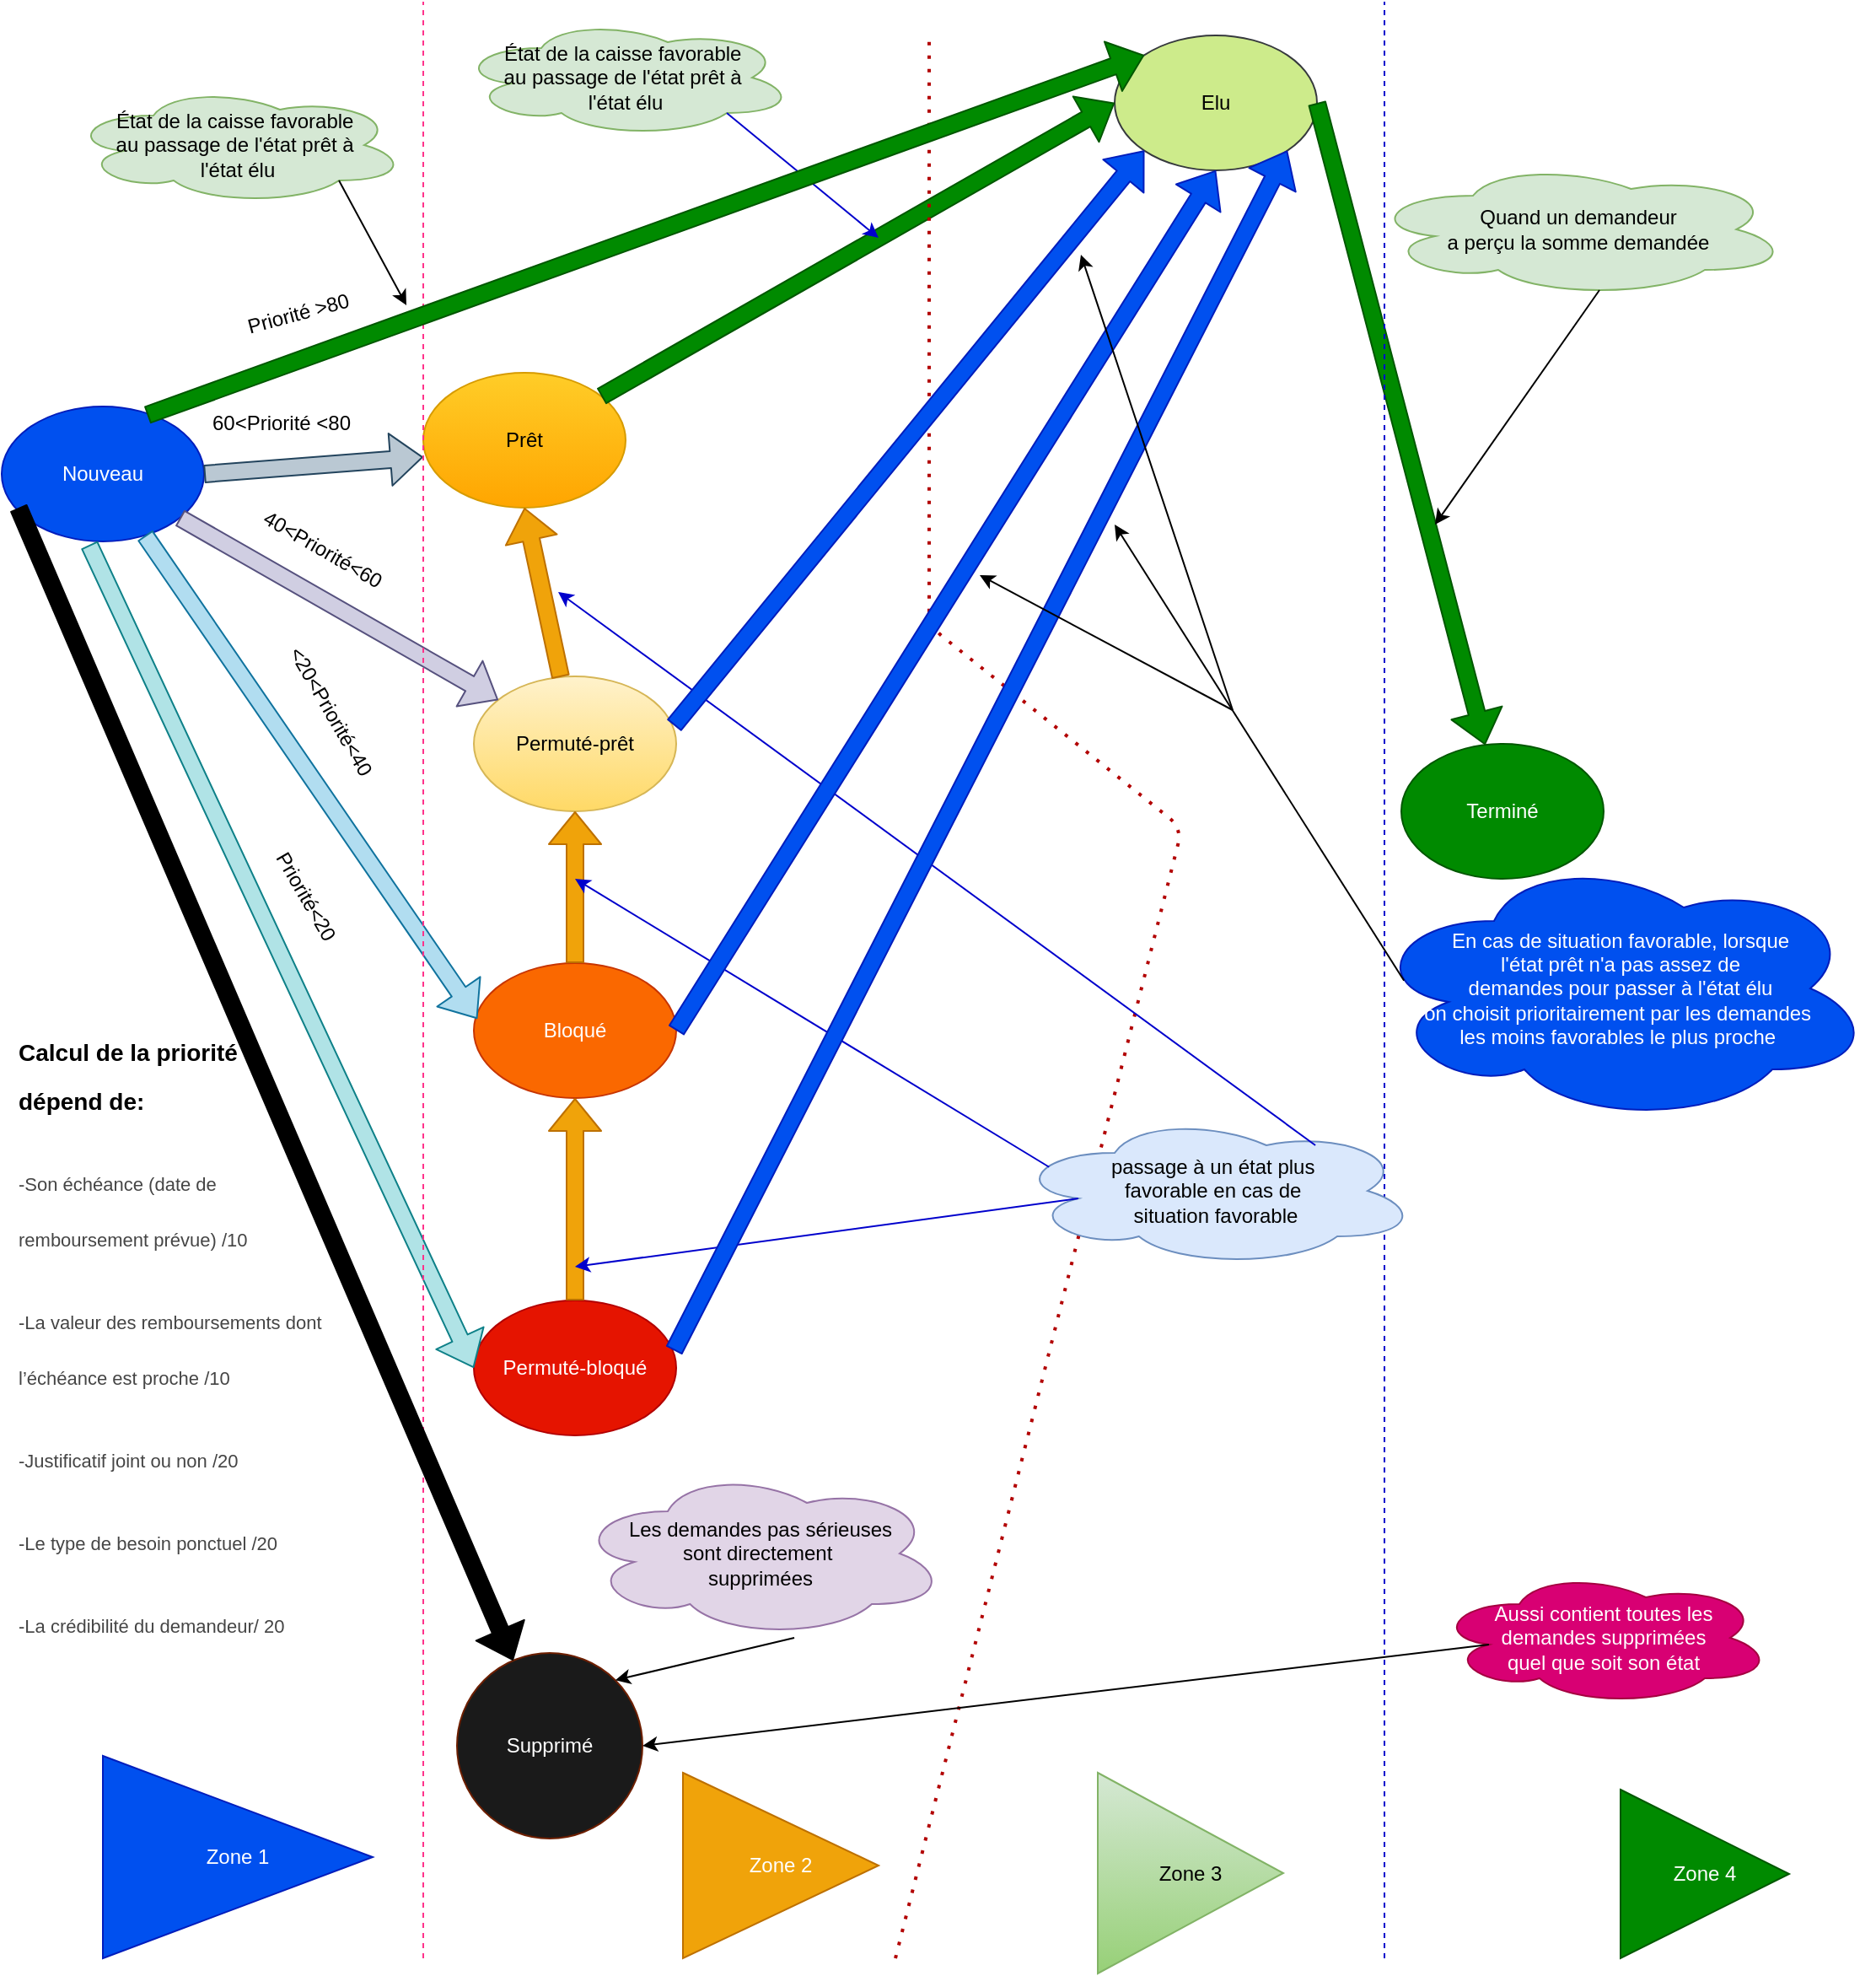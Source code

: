 <mxfile version="14.4.3" type="github">
  <diagram id="Dze1Ma6fVJCJLbmEjT1m" name="Page-1">
    <mxGraphModel dx="1574" dy="831" grid="1" gridSize="10" guides="1" tooltips="1" connect="1" arrows="1" fold="1" page="1" pageScale="1" pageWidth="827" pageHeight="1169" math="0" shadow="0">
      <root>
        <mxCell id="0" />
        <mxCell id="1" parent="0" />
        <mxCell id="zoM2ksk7p5f8HjakFHzy-1" value="Nouveau" style="ellipse;whiteSpace=wrap;html=1;fillColor=#0050ef;strokeColor=#001DBC;fontColor=#ffffff;" parent="1" vertex="1">
          <mxGeometry x="10" y="240" width="120" height="80" as="geometry" />
        </mxCell>
        <mxCell id="zoM2ksk7p5f8HjakFHzy-2" value="Prêt" style="ellipse;whiteSpace=wrap;html=1;gradientColor=#ffa500;fillColor=#ffcd28;strokeColor=#d79b00;" parent="1" vertex="1">
          <mxGeometry x="260" y="220" width="120" height="80" as="geometry" />
        </mxCell>
        <mxCell id="zoM2ksk7p5f8HjakFHzy-3" value="Bloqué" style="ellipse;whiteSpace=wrap;html=1;fillColor=#fa6800;strokeColor=#C73500;fontColor=#ffffff;" parent="1" vertex="1">
          <mxGeometry x="290" y="570" width="120" height="80" as="geometry" />
        </mxCell>
        <mxCell id="zoM2ksk7p5f8HjakFHzy-4" value="Permuté-bloqué" style="ellipse;whiteSpace=wrap;html=1;fillColor=#e51400;strokeColor=#B20000;fontColor=#ffffff;" parent="1" vertex="1">
          <mxGeometry x="290" y="770" width="120" height="80" as="geometry" />
        </mxCell>
        <mxCell id="zoM2ksk7p5f8HjakFHzy-5" value="Permuté-prêt" style="ellipse;whiteSpace=wrap;html=1;gradientColor=#ffd966;fillColor=#fff2cc;strokeColor=#d6b656;" parent="1" vertex="1">
          <mxGeometry x="290" y="400" width="120" height="80" as="geometry" />
        </mxCell>
        <mxCell id="zoM2ksk7p5f8HjakFHzy-6" value="Elu" style="ellipse;whiteSpace=wrap;html=1;fillColor=#cdeb8b;strokeColor=#36393d;" parent="1" vertex="1">
          <mxGeometry x="670" y="20" width="120" height="80" as="geometry" />
        </mxCell>
        <mxCell id="zoM2ksk7p5f8HjakFHzy-7" value="Terminé" style="ellipse;whiteSpace=wrap;html=1;fillColor=#008a00;strokeColor=#005700;fontColor=#ffffff;" parent="1" vertex="1">
          <mxGeometry x="840" y="440" width="120" height="80" as="geometry" />
        </mxCell>
        <mxCell id="zoM2ksk7p5f8HjakFHzy-8" value="" style="shape=flexArrow;endArrow=classic;html=1;entryX=0;entryY=0.625;entryDx=0;entryDy=0;entryPerimeter=0;exitX=1;exitY=0.5;exitDx=0;exitDy=0;fillColor=#bac8d3;strokeColor=#23445d;" parent="1" source="zoM2ksk7p5f8HjakFHzy-1" target="zoM2ksk7p5f8HjakFHzy-2" edge="1">
          <mxGeometry width="50" height="50" relative="1" as="geometry">
            <mxPoint x="50" y="230" as="sourcePoint" />
            <mxPoint x="100" y="180" as="targetPoint" />
          </mxGeometry>
        </mxCell>
        <mxCell id="zoM2ksk7p5f8HjakFHzy-9" value="" style="shape=flexArrow;endArrow=classic;html=1;fillColor=#d0cee2;strokeColor=#56517e;" parent="1" source="zoM2ksk7p5f8HjakFHzy-1" target="zoM2ksk7p5f8HjakFHzy-5" edge="1">
          <mxGeometry width="50" height="50" relative="1" as="geometry">
            <mxPoint x="130" y="260" as="sourcePoint" />
            <mxPoint x="180" y="210" as="targetPoint" />
          </mxGeometry>
        </mxCell>
        <mxCell id="zoM2ksk7p5f8HjakFHzy-10" value="" style="shape=flexArrow;endArrow=classic;html=1;entryX=0.017;entryY=0.413;entryDx=0;entryDy=0;entryPerimeter=0;fillColor=#b1ddf0;strokeColor=#10739e;" parent="1" source="zoM2ksk7p5f8HjakFHzy-1" target="zoM2ksk7p5f8HjakFHzy-3" edge="1">
          <mxGeometry width="50" height="50" relative="1" as="geometry">
            <mxPoint x="160" y="390" as="sourcePoint" />
            <mxPoint x="210" y="340" as="targetPoint" />
          </mxGeometry>
        </mxCell>
        <mxCell id="zoM2ksk7p5f8HjakFHzy-11" value="" style="shape=flexArrow;endArrow=classic;html=1;exitX=0.433;exitY=1.025;exitDx=0;exitDy=0;exitPerimeter=0;entryX=0;entryY=0.5;entryDx=0;entryDy=0;fillColor=#b0e3e6;strokeColor=#0e8088;" parent="1" source="zoM2ksk7p5f8HjakFHzy-1" target="zoM2ksk7p5f8HjakFHzy-4" edge="1">
          <mxGeometry width="50" height="50" relative="1" as="geometry">
            <mxPoint x="120" y="440" as="sourcePoint" />
            <mxPoint x="170" y="390" as="targetPoint" />
          </mxGeometry>
        </mxCell>
        <mxCell id="zoM2ksk7p5f8HjakFHzy-12" value="" style="shape=flexArrow;endArrow=classic;html=1;entryX=0.5;entryY=1;entryDx=0;entryDy=0;exitX=0.5;exitY=0;exitDx=0;exitDy=0;fillColor=#f0a30a;strokeColor=#BD7000;" parent="1" source="zoM2ksk7p5f8HjakFHzy-4" target="zoM2ksk7p5f8HjakFHzy-3" edge="1">
          <mxGeometry width="50" height="50" relative="1" as="geometry">
            <mxPoint x="325" y="460" as="sourcePoint" />
            <mxPoint x="375" y="410" as="targetPoint" />
          </mxGeometry>
        </mxCell>
        <mxCell id="zoM2ksk7p5f8HjakFHzy-13" value="" style="shape=flexArrow;endArrow=classic;html=1;exitX=0.5;exitY=0;exitDx=0;exitDy=0;fillColor=#f0a30a;strokeColor=#BD7000;" parent="1" source="zoM2ksk7p5f8HjakFHzy-3" target="zoM2ksk7p5f8HjakFHzy-5" edge="1">
          <mxGeometry width="50" height="50" relative="1" as="geometry">
            <mxPoint x="330" y="300" as="sourcePoint" />
            <mxPoint x="380" y="250" as="targetPoint" />
          </mxGeometry>
        </mxCell>
        <mxCell id="zoM2ksk7p5f8HjakFHzy-14" value="" style="shape=flexArrow;endArrow=classic;html=1;entryX=0.5;entryY=1;entryDx=0;entryDy=0;fillColor=#f0a30a;strokeColor=#BD7000;" parent="1" source="zoM2ksk7p5f8HjakFHzy-5" target="zoM2ksk7p5f8HjakFHzy-2" edge="1">
          <mxGeometry width="50" height="50" relative="1" as="geometry">
            <mxPoint x="320" y="150" as="sourcePoint" />
            <mxPoint x="370" y="100" as="targetPoint" />
          </mxGeometry>
        </mxCell>
        <mxCell id="zoM2ksk7p5f8HjakFHzy-16" value="" style="shape=flexArrow;endArrow=classic;html=1;entryX=0;entryY=0.5;entryDx=0;entryDy=0;fillColor=#008a00;strokeColor=#005700;" parent="1" source="zoM2ksk7p5f8HjakFHzy-2" target="zoM2ksk7p5f8HjakFHzy-6" edge="1">
          <mxGeometry width="50" height="50" relative="1" as="geometry">
            <mxPoint x="580" y="150" as="sourcePoint" />
            <mxPoint x="860" y="260" as="targetPoint" />
          </mxGeometry>
        </mxCell>
        <mxCell id="zoM2ksk7p5f8HjakFHzy-18" value="" style="shape=flexArrow;endArrow=classic;html=1;exitX=1;exitY=0.5;exitDx=0;exitDy=0;fillColor=#008a00;strokeColor=#005700;" parent="1" source="zoM2ksk7p5f8HjakFHzy-6" target="zoM2ksk7p5f8HjakFHzy-7" edge="1">
          <mxGeometry width="50" height="50" relative="1" as="geometry">
            <mxPoint x="1030" y="310" as="sourcePoint" />
            <mxPoint x="1080" y="260" as="targetPoint" />
          </mxGeometry>
        </mxCell>
        <mxCell id="zoM2ksk7p5f8HjakFHzy-22" value="Priorité &amp;gt;80" style="text;html=1;strokeColor=none;fillColor=none;align=center;verticalAlign=middle;whiteSpace=wrap;rounded=0;rotation=-15;" parent="1" vertex="1">
          <mxGeometry x="136" y="175" width="100" height="20" as="geometry" />
        </mxCell>
        <mxCell id="zoM2ksk7p5f8HjakFHzy-23" value="60&amp;lt;Priorité &amp;lt;80" style="text;html=1;strokeColor=none;fillColor=none;align=center;verticalAlign=middle;whiteSpace=wrap;rounded=0;rotation=0;" parent="1" vertex="1">
          <mxGeometry x="115.71" y="240" width="120.29" height="20" as="geometry" />
        </mxCell>
        <mxCell id="zoM2ksk7p5f8HjakFHzy-24" value="40&amp;lt;Priorité&amp;lt;60" style="text;html=1;strokeColor=none;fillColor=none;align=center;verticalAlign=middle;whiteSpace=wrap;rounded=0;rotation=30;" parent="1" vertex="1">
          <mxGeometry x="160" y="310" width="81" height="30" as="geometry" />
        </mxCell>
        <mxCell id="zoM2ksk7p5f8HjakFHzy-25" value="&amp;lt;20&amp;lt;Priorité&amp;lt;40" style="text;html=1;strokeColor=none;fillColor=none;align=center;verticalAlign=middle;whiteSpace=wrap;rounded=0;rotation=60;" parent="1" vertex="1">
          <mxGeometry x="150.56" y="400" width="109.44" height="41.47" as="geometry" />
        </mxCell>
        <mxCell id="zoM2ksk7p5f8HjakFHzy-26" value="&lt;h1&gt;&lt;span&gt;&lt;font style=&quot;font-size: 14px&quot;&gt;Calcul de la priorité dépend de:&lt;/font&gt;&lt;/span&gt;&lt;/h1&gt;&lt;h1&gt;&lt;span style=&quot;font-weight: normal&quot; id=&quot;docs-internal-guid-5ad885e3-7fff-9ee6-34b0-edc623828f37&quot;&gt;&lt;p dir=&quot;ltr&quot; style=&quot;line-height: 1.38 ; background-color: #ffffff ; margin-top: 6pt ; margin-bottom: 0pt ; padding: 0pt 0pt 12pt 0pt&quot;&gt;&lt;span style=&quot;font-size: 11px ; background-color: transparent ; color: rgb(69 , 69 , 69) ; font-family: &amp;#34;arial&amp;#34;&quot;&gt;-Son échéance (date de remboursement prévue) /10&lt;/span&gt;&lt;/p&gt;&lt;p dir=&quot;ltr&quot; style=&quot;line-height: 1.38 ; background-color: #ffffff ; margin-top: 0pt ; margin-bottom: 0pt ; padding: 0 0pt 12pt 0pt&quot;&gt;&lt;span style=&quot;font-size: 11px ; background-color: transparent ; color: rgb(69 , 69 , 69) ; font-family: &amp;#34;arial&amp;#34;&quot;&gt;-La valeur des remboursements dont l’échéance est proche /10&lt;/span&gt;&lt;/p&gt;&lt;p dir=&quot;ltr&quot; style=&quot;line-height: 1.38 ; background-color: #ffffff ; margin-top: 0pt ; margin-bottom: 0pt ; padding: 0 0pt 12pt 0pt&quot;&gt;&lt;span style=&quot;font-family: &amp;#34;arial&amp;#34; ; color: rgb(69 , 69 , 69) ; background-color: transparent ; vertical-align: baseline&quot;&gt;&lt;font style=&quot;font-size: 11px&quot;&gt;-Justificatif joint ou non /20&lt;/font&gt;&lt;/span&gt;&lt;/p&gt;&lt;p dir=&quot;ltr&quot; style=&quot;line-height: 1.38 ; background-color: #ffffff ; margin-top: 0pt ; margin-bottom: 0pt ; padding: 0 0pt 12pt 0pt&quot;&gt;&lt;span style=&quot;font-family: &amp;#34;arial&amp;#34; ; color: rgb(69 , 69 , 69) ; background-color: transparent ; vertical-align: baseline&quot;&gt;&lt;font style=&quot;font-size: 11px&quot;&gt;-Le type de besoin ponctuel /20&lt;/font&gt;&lt;/span&gt;&lt;/p&gt;&lt;p dir=&quot;ltr&quot; style=&quot;line-height: 1.38 ; background-color: #ffffff ; margin-top: 0pt ; margin-bottom: 0pt ; padding: 0 0pt 12pt 0pt&quot;&gt;&lt;font color=&quot;#454545&quot; face=&quot;arial&quot;&gt;&lt;span style=&quot;font-size: 11px&quot;&gt;-La crédibilité du demandeur/ 20&lt;/span&gt;&lt;/font&gt;&lt;/p&gt;&lt;p dir=&quot;ltr&quot; style=&quot;line-height: 1.38 ; background-color: #ffffff ; margin-top: 0pt ; margin-bottom: 12pt ; padding: 0 0pt 0pt 0pt&quot;&gt;&lt;span style=&quot;font-family: &amp;#34;arial&amp;#34; ; color: rgb(69 , 69 , 69) ; background-color: transparent ; vertical-align: baseline&quot;&gt;&lt;font style=&quot;font-size: 11px&quot;&gt;-L’urgence du besoin /30&lt;/font&gt;&lt;/span&gt;&lt;/p&gt;&lt;div&gt;&lt;span style=&quot;font-size: 17pt ; font-family: &amp;#34;arial&amp;#34; ; color: rgb(69 , 69 , 69) ; background-color: transparent ; vertical-align: baseline&quot;&gt;&lt;br&gt;&lt;/span&gt;&lt;/div&gt;&lt;/span&gt;&lt;/h1&gt;" style="text;html=1;strokeColor=none;fillColor=none;spacing=5;spacingTop=-20;whiteSpace=wrap;overflow=hidden;rounded=0;" parent="1" vertex="1">
          <mxGeometry x="15.32" y="600" width="190" height="400" as="geometry" />
        </mxCell>
        <mxCell id="zoM2ksk7p5f8HjakFHzy-27" value="" style="endArrow=none;dashed=1;html=1;fillColor=#FF2146;strokeColor=#FF338B;" parent="1" edge="1">
          <mxGeometry width="50" height="50" relative="1" as="geometry">
            <mxPoint x="260" y="1160" as="sourcePoint" />
            <mxPoint x="260" as="targetPoint" />
          </mxGeometry>
        </mxCell>
        <mxCell id="zoM2ksk7p5f8HjakFHzy-29" value="" style="endArrow=none;dashed=1;html=1;dashPattern=1 3;strokeWidth=2;fillColor=#e51400;strokeColor=#B20000;" parent="1" edge="1">
          <mxGeometry width="50" height="50" relative="1" as="geometry">
            <mxPoint x="540" y="1160" as="sourcePoint" />
            <mxPoint x="560" y="20" as="targetPoint" />
            <Array as="points">
              <mxPoint x="710" y="490" />
              <mxPoint x="560" y="370" />
            </Array>
          </mxGeometry>
        </mxCell>
        <mxCell id="zoM2ksk7p5f8HjakFHzy-30" value="" style="endArrow=none;dashed=1;html=1;strokeColor=#0000CC;fillColor=#FF2146;" parent="1" edge="1">
          <mxGeometry width="50" height="50" relative="1" as="geometry">
            <mxPoint x="830" y="1160" as="sourcePoint" />
            <mxPoint x="830" as="targetPoint" />
          </mxGeometry>
        </mxCell>
        <mxCell id="zoM2ksk7p5f8HjakFHzy-33" value="Quand un demandeur&lt;br&gt;a perçu la somme demandée" style="ellipse;shape=cloud;whiteSpace=wrap;html=1;fillColor=#d5e8d4;strokeColor=#82b366;" parent="1" vertex="1">
          <mxGeometry x="820" y="95" width="250" height="80" as="geometry" />
        </mxCell>
        <mxCell id="zoM2ksk7p5f8HjakFHzy-35" value="État de la caisse favorable&amp;nbsp;&lt;br&gt;au passage de l&#39;état prêt à&amp;nbsp;&lt;br&gt;l&#39;état élu" style="ellipse;shape=cloud;whiteSpace=wrap;html=1;fillColor=#d5e8d4;strokeColor=#82b366;" parent="1" vertex="1">
          <mxGeometry x="280" y="10" width="200" height="70" as="geometry" />
        </mxCell>
        <mxCell id="zoM2ksk7p5f8HjakFHzy-36" value="" style="endArrow=classic;html=1;strokeColor=#0000CC;fillColor=#FF2146;exitX=0.8;exitY=0.8;exitDx=0;exitDy=0;exitPerimeter=0;" parent="1" source="zoM2ksk7p5f8HjakFHzy-35" edge="1">
          <mxGeometry width="50" height="50" relative="1" as="geometry">
            <mxPoint x="440" y="80" as="sourcePoint" />
            <mxPoint x="530" y="140" as="targetPoint" />
          </mxGeometry>
        </mxCell>
        <mxCell id="zoM2ksk7p5f8HjakFHzy-37" value="passage à un état plus&amp;nbsp;&lt;br&gt;favorable en cas de&amp;nbsp;&lt;br&gt;situation favorable" style="ellipse;shape=cloud;whiteSpace=wrap;html=1;fillColor=#dae8fc;strokeColor=#6c8ebf;" parent="1" vertex="1">
          <mxGeometry x="610" y="660" width="240" height="90" as="geometry" />
        </mxCell>
        <mxCell id="zoM2ksk7p5f8HjakFHzy-38" value="" style="endArrow=classic;html=1;strokeColor=#0000CC;fillColor=#FF2146;exitX=0.746;exitY=0.2;exitDx=0;exitDy=0;exitPerimeter=0;" parent="1" source="zoM2ksk7p5f8HjakFHzy-37" edge="1">
          <mxGeometry width="50" height="50" relative="1" as="geometry">
            <mxPoint x="440" y="305" as="sourcePoint" />
            <mxPoint x="340" y="350" as="targetPoint" />
          </mxGeometry>
        </mxCell>
        <mxCell id="zoM2ksk7p5f8HjakFHzy-39" value="" style="endArrow=classic;html=1;strokeColor=#0000CC;fillColor=#FF2146;exitX=0.088;exitY=0.343;exitDx=0;exitDy=0;exitPerimeter=0;" parent="1" source="zoM2ksk7p5f8HjakFHzy-37" edge="1">
          <mxGeometry width="50" height="50" relative="1" as="geometry">
            <mxPoint x="430" y="430" as="sourcePoint" />
            <mxPoint x="350" y="520" as="targetPoint" />
          </mxGeometry>
        </mxCell>
        <mxCell id="zoM2ksk7p5f8HjakFHzy-40" value="" style="endArrow=classic;html=1;strokeColor=#0000CC;fillColor=#FF2146;exitX=0.16;exitY=0.55;exitDx=0;exitDy=0;exitPerimeter=0;" parent="1" source="zoM2ksk7p5f8HjakFHzy-37" edge="1">
          <mxGeometry width="50" height="50" relative="1" as="geometry">
            <mxPoint x="450" y="620" as="sourcePoint" />
            <mxPoint x="350" y="750" as="targetPoint" />
          </mxGeometry>
        </mxCell>
        <mxCell id="zoM2ksk7p5f8HjakFHzy-42" value="Zone 1" style="triangle;whiteSpace=wrap;html=1;fillColor=#0050ef;strokeColor=#001DBC;fontColor=#ffffff;" parent="1" vertex="1">
          <mxGeometry x="70" y="1040" width="160" height="120" as="geometry" />
        </mxCell>
        <mxCell id="zoM2ksk7p5f8HjakFHzy-43" value="Zone 2" style="triangle;whiteSpace=wrap;html=1;fillColor=#f0a30a;strokeColor=#BD7000;fontColor=#ffffff;" parent="1" vertex="1">
          <mxGeometry x="414" y="1050" width="116" height="110" as="geometry" />
        </mxCell>
        <mxCell id="zoM2ksk7p5f8HjakFHzy-44" value="Zone 3" style="triangle;whiteSpace=wrap;html=1;gradientColor=#97d077;fillColor=#d5e8d4;strokeColor=#82b366;" parent="1" vertex="1">
          <mxGeometry x="660" y="1050" width="110" height="119" as="geometry" />
        </mxCell>
        <mxCell id="zoM2ksk7p5f8HjakFHzy-45" value="Zone 4" style="triangle;whiteSpace=wrap;html=1;fillColor=#008a00;strokeColor=#005700;fontColor=#ffffff;" parent="1" vertex="1">
          <mxGeometry x="970" y="1060" width="100" height="100" as="geometry" />
        </mxCell>
        <mxCell id="vxX3c3MN7XvkiOVMZcCa-1" value="Supprimé" style="ellipse;whiteSpace=wrap;html=1;aspect=fixed;strokeColor=#6D1F00;fontColor=#ffffff;fillColor=#1A1A1A;" parent="1" vertex="1">
          <mxGeometry x="280" y="979" width="110" height="110" as="geometry" />
        </mxCell>
        <mxCell id="vxX3c3MN7XvkiOVMZcCa-2" value="" style="shape=flexArrow;endArrow=classic;html=1;exitX=0.083;exitY=0.75;exitDx=0;exitDy=0;fillColor=#000000;exitPerimeter=0;" parent="1" source="zoM2ksk7p5f8HjakFHzy-1" target="vxX3c3MN7XvkiOVMZcCa-1" edge="1">
          <mxGeometry width="50" height="50" relative="1" as="geometry">
            <mxPoint x="40" y="170" as="sourcePoint" />
            <mxPoint x="90" y="120" as="targetPoint" />
          </mxGeometry>
        </mxCell>
        <mxCell id="fFUJi8Z9paA_NvL7xK6_-1" value="Les demandes pas sérieuses&lt;br&gt;sont directement&amp;nbsp;&lt;br&gt;supprimées" style="ellipse;shape=cloud;whiteSpace=wrap;html=1;fillColor=#e1d5e7;strokeColor=#9673a6;" parent="1" vertex="1">
          <mxGeometry x="350" y="870" width="220" height="100" as="geometry" />
        </mxCell>
        <mxCell id="fFUJi8Z9paA_NvL7xK6_-2" value="" style="endArrow=classic;html=1;entryX=1;entryY=0;entryDx=0;entryDy=0;exitX=0.591;exitY=1;exitDx=0;exitDy=0;exitPerimeter=0;" parent="1" source="fFUJi8Z9paA_NvL7xK6_-1" target="vxX3c3MN7XvkiOVMZcCa-1" edge="1">
          <mxGeometry width="50" height="50" relative="1" as="geometry">
            <mxPoint x="460" y="970" as="sourcePoint" />
            <mxPoint x="510" y="920" as="targetPoint" />
          </mxGeometry>
        </mxCell>
        <mxCell id="DypBDRD715nbuW2u8itu-1" value="" style="shape=flexArrow;endArrow=classic;html=1;entryX=0;entryY=0;entryDx=0;entryDy=0;exitX=0.719;exitY=0.063;exitDx=0;exitDy=0;exitPerimeter=0;fillColor=#008a00;strokeColor=#005700;" parent="1" source="zoM2ksk7p5f8HjakFHzy-1" target="zoM2ksk7p5f8HjakFHzy-6" edge="1">
          <mxGeometry width="50" height="50" relative="1" as="geometry">
            <mxPoint x="70" y="190" as="sourcePoint" />
            <mxPoint x="120" y="140" as="targetPoint" />
          </mxGeometry>
        </mxCell>
        <mxCell id="DypBDRD715nbuW2u8itu-2" value="Priorité&amp;lt;20" style="text;html=1;strokeColor=none;fillColor=none;align=center;verticalAlign=middle;whiteSpace=wrap;rounded=0;rotation=60;" parent="1" vertex="1">
          <mxGeometry x="136" y="510" width="109.44" height="41.47" as="geometry" />
        </mxCell>
        <mxCell id="DypBDRD715nbuW2u8itu-3" value="État de la caisse favorable&amp;nbsp;&lt;br&gt;au passage de l&#39;état prêt à&amp;nbsp;&lt;br&gt;l&#39;état élu" style="ellipse;shape=cloud;whiteSpace=wrap;html=1;fillColor=#d5e8d4;strokeColor=#82b366;" parent="1" vertex="1">
          <mxGeometry x="50" y="50" width="200" height="70" as="geometry" />
        </mxCell>
        <mxCell id="DypBDRD715nbuW2u8itu-5" value="" style="endArrow=classic;html=1;exitX=0.8;exitY=0.8;exitDx=0;exitDy=0;exitPerimeter=0;" parent="1" source="DypBDRD715nbuW2u8itu-3" edge="1">
          <mxGeometry width="50" height="50" relative="1" as="geometry">
            <mxPoint x="180.28" y="170" as="sourcePoint" />
            <mxPoint x="250" y="180" as="targetPoint" />
          </mxGeometry>
        </mxCell>
        <mxCell id="DypBDRD715nbuW2u8itu-6" value="Aussi contient toutes les&lt;br&gt;demandes supprimées&lt;br&gt;quel que soit son état" style="ellipse;shape=cloud;whiteSpace=wrap;html=1;fillColor=#d80073;strokeColor=#A50040;fontColor=#ffffff;" parent="1" vertex="1">
          <mxGeometry x="860" y="930" width="200" height="80" as="geometry" />
        </mxCell>
        <mxCell id="DypBDRD715nbuW2u8itu-7" value="" style="endArrow=classic;html=1;entryX=1;entryY=0.5;entryDx=0;entryDy=0;exitX=0.16;exitY=0.55;exitDx=0;exitDy=0;exitPerimeter=0;" parent="1" source="DypBDRD715nbuW2u8itu-6" target="vxX3c3MN7XvkiOVMZcCa-1" edge="1">
          <mxGeometry width="50" height="50" relative="1" as="geometry">
            <mxPoint x="580.13" y="860" as="sourcePoint" />
            <mxPoint x="474.001" y="885.109" as="targetPoint" />
          </mxGeometry>
        </mxCell>
        <mxCell id="DypBDRD715nbuW2u8itu-8" value="" style="endArrow=classic;html=1;exitX=0.55;exitY=0.95;exitDx=0;exitDy=0;exitPerimeter=0;" parent="1" source="zoM2ksk7p5f8HjakFHzy-33" edge="1">
          <mxGeometry width="50" height="50" relative="1" as="geometry">
            <mxPoint x="940" y="275" as="sourcePoint" />
            <mxPoint x="860" y="310" as="targetPoint" />
          </mxGeometry>
        </mxCell>
        <mxCell id="UnqkXdXQZxZC1t0hL9Ny-1" value="" style="shape=flexArrow;endArrow=classic;html=1;exitX=0.989;exitY=0.371;exitDx=0;exitDy=0;exitPerimeter=0;entryX=1;entryY=1;entryDx=0;entryDy=0;fillColor=#0050ef;strokeColor=#001DBC;" edge="1" parent="1" source="zoM2ksk7p5f8HjakFHzy-4" target="zoM2ksk7p5f8HjakFHzy-6">
          <mxGeometry width="50" height="50" relative="1" as="geometry">
            <mxPoint x="450" y="700" as="sourcePoint" />
            <mxPoint x="500" y="650" as="targetPoint" />
          </mxGeometry>
        </mxCell>
        <mxCell id="UnqkXdXQZxZC1t0hL9Ny-2" value="" style="shape=flexArrow;endArrow=classic;html=1;exitX=1;exitY=0.5;exitDx=0;exitDy=0;entryX=0.5;entryY=1;entryDx=0;entryDy=0;fillColor=#0050ef;strokeColor=#001DBC;" edge="1" parent="1" source="zoM2ksk7p5f8HjakFHzy-3" target="zoM2ksk7p5f8HjakFHzy-6">
          <mxGeometry width="50" height="50" relative="1" as="geometry">
            <mxPoint x="440" y="550" as="sourcePoint" />
            <mxPoint x="490" y="500" as="targetPoint" />
          </mxGeometry>
        </mxCell>
        <mxCell id="UnqkXdXQZxZC1t0hL9Ny-3" value="" style="shape=flexArrow;endArrow=classic;html=1;entryX=0;entryY=1;entryDx=0;entryDy=0;exitX=0.989;exitY=0.364;exitDx=0;exitDy=0;exitPerimeter=0;fillColor=#0050ef;strokeColor=#001DBC;" edge="1" parent="1" source="zoM2ksk7p5f8HjakFHzy-5" target="zoM2ksk7p5f8HjakFHzy-6">
          <mxGeometry width="50" height="50" relative="1" as="geometry">
            <mxPoint x="460" y="360" as="sourcePoint" />
            <mxPoint x="510" y="310" as="targetPoint" />
          </mxGeometry>
        </mxCell>
        <mxCell id="UnqkXdXQZxZC1t0hL9Ny-4" value="En cas de situation favorable, lorsque&lt;br&gt;l&#39;état prêt n&#39;a pas assez de&lt;br&gt;demandes pour passer à l&#39;état élu&lt;br&gt;on choisit prioritairement par les demandes&amp;nbsp;&lt;br&gt;les moins favorables le plus proche&amp;nbsp;" style="ellipse;shape=cloud;whiteSpace=wrap;html=1;fillColor=#0050ef;strokeColor=#001DBC;fontColor=#ffffff;" vertex="1" parent="1">
          <mxGeometry x="820" y="505" width="300" height="160" as="geometry" />
        </mxCell>
        <mxCell id="UnqkXdXQZxZC1t0hL9Ny-6" value="" style="endArrow=classic;html=1;exitX=0.072;exitY=0.471;exitDx=0;exitDy=0;exitPerimeter=0;" edge="1" parent="1" source="UnqkXdXQZxZC1t0hL9Ny-4">
          <mxGeometry width="50" height="50" relative="1" as="geometry">
            <mxPoint x="760" y="410" as="sourcePoint" />
            <mxPoint x="670" y="310" as="targetPoint" />
          </mxGeometry>
        </mxCell>
        <mxCell id="UnqkXdXQZxZC1t0hL9Ny-7" value="" style="endArrow=classic;html=1;" edge="1" parent="1">
          <mxGeometry width="50" height="50" relative="1" as="geometry">
            <mxPoint x="740" y="420" as="sourcePoint" />
            <mxPoint x="590" y="340" as="targetPoint" />
          </mxGeometry>
        </mxCell>
        <mxCell id="UnqkXdXQZxZC1t0hL9Ny-8" value="" style="endArrow=classic;html=1;" edge="1" parent="1">
          <mxGeometry width="50" height="50" relative="1" as="geometry">
            <mxPoint x="740" y="420" as="sourcePoint" />
            <mxPoint x="650" y="150" as="targetPoint" />
          </mxGeometry>
        </mxCell>
      </root>
    </mxGraphModel>
  </diagram>
</mxfile>
